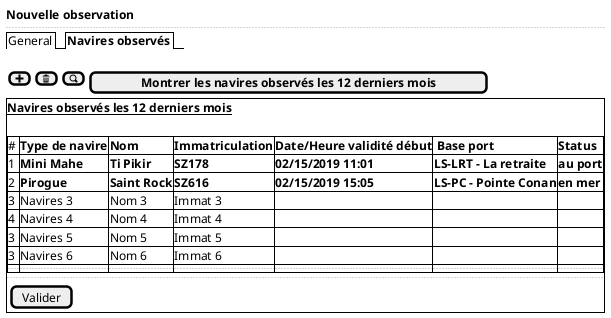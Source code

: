 @startsalt
{
  <b>Nouvelle observation
  ..
  {/ General | <b>Navires observés }
  .
  {[<&plus>]  | [<&trash>] | [<&magnifying-glass>] | [<b>Montrer les navires observés les 12 derniers mois]}

  {+
  <b><u>Navires observés les 12 derniers mois
  .
      {#
      # | <b>Type de navire  | <b>Nom        | <b>Immatriculation | <b>Date/Heure validité début     | <b> Base port           | <b>Status
      1 | <b>Mini Mahe       | <b>Ti Pikir   | <b>SZ178           | <b>02/15/2019 11:01              |  <b>LS-LRT - La retraite| <b>au port
      2 | <b>Pirogue         | <b>Saint Rock | <b>SZ616           | <b>02/15/2019 15:05              |  <b>LS-PC - Pointe Conan| <b>en mer
      3 | Navires 3          | Nom 3         | Immat 3            | .                                |  .                      | .
      4 | Navires 4          | Nom 4         | Immat 4            | .                                |  .                      | .
      3 | Navires 5          | Nom 5         | Immat 5            | .                                |  .                      | .
      3 | Navires 6          | Nom 6         | Immat 6            | .                                |  .                      | .
      ... | ... |... |... |... |... |...
      }
    ..
    {{[Valider]}}
  }
}
@endsalt
